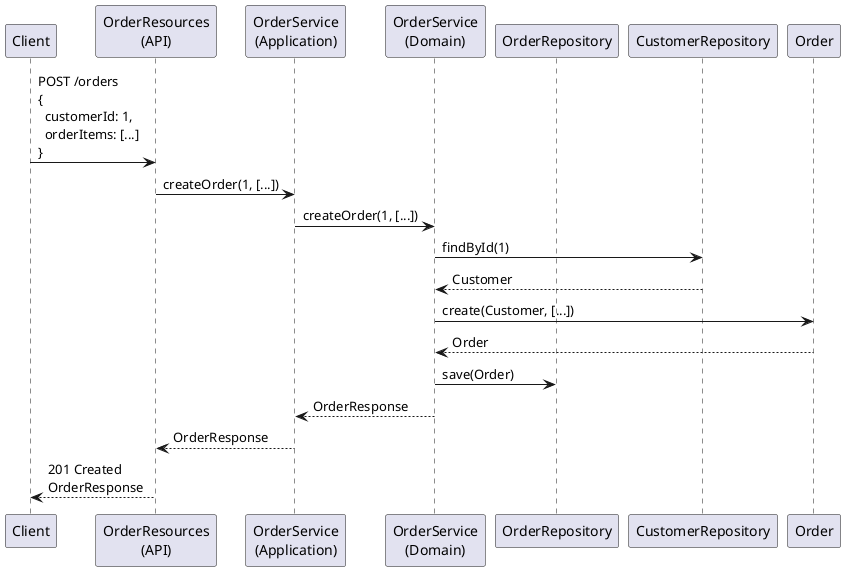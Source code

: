 @startuml
participant Client
participant "OrderResources\n(API)" as API
participant "OrderService\n(Application)" as AppService
participant "OrderService\n(Domain)" as DomainService
participant "OrderRepository" as OrderRepository
participant "CustomerRepository" as CustomerRepository
participant "Order" as Order

Client -> API : POST /orders\n{\n  customerId: 1,\n  orderItems: [...]\n}
API -> AppService : createOrder(1, [...])
AppService -> DomainService : createOrder(1, [...])
DomainService -> CustomerRepository : findById(1)
CustomerRepository --> DomainService : Customer
DomainService -> Order : create(Customer, [...])
Order --> DomainService : Order
DomainService -> OrderRepository : save(Order)
DomainService --> AppService : OrderResponse
AppService --> API : OrderResponse
API --> Client : 201 Created\nOrderResponse
@enduml
